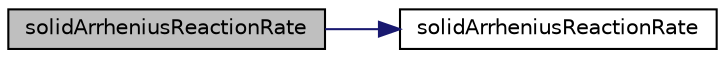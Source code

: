digraph "solidArrheniusReactionRate"
{
  bgcolor="transparent";
  edge [fontname="Helvetica",fontsize="10",labelfontname="Helvetica",labelfontsize="10"];
  node [fontname="Helvetica",fontsize="10",shape=record];
  rankdir="LR";
  Node3 [label="solidArrheniusReactionRate",height=0.2,width=0.4,color="black", fillcolor="grey75", style="filled", fontcolor="black"];
  Node3 -> Node4 [color="midnightblue",fontsize="10",style="solid",fontname="Helvetica"];
  Node4 [label="solidArrheniusReactionRate",height=0.2,width=0.4,color="black",URL="$a31541.html#a1e943e9c4729e8b2de31e6cf60611839",tooltip="Construct from components. "];
}
